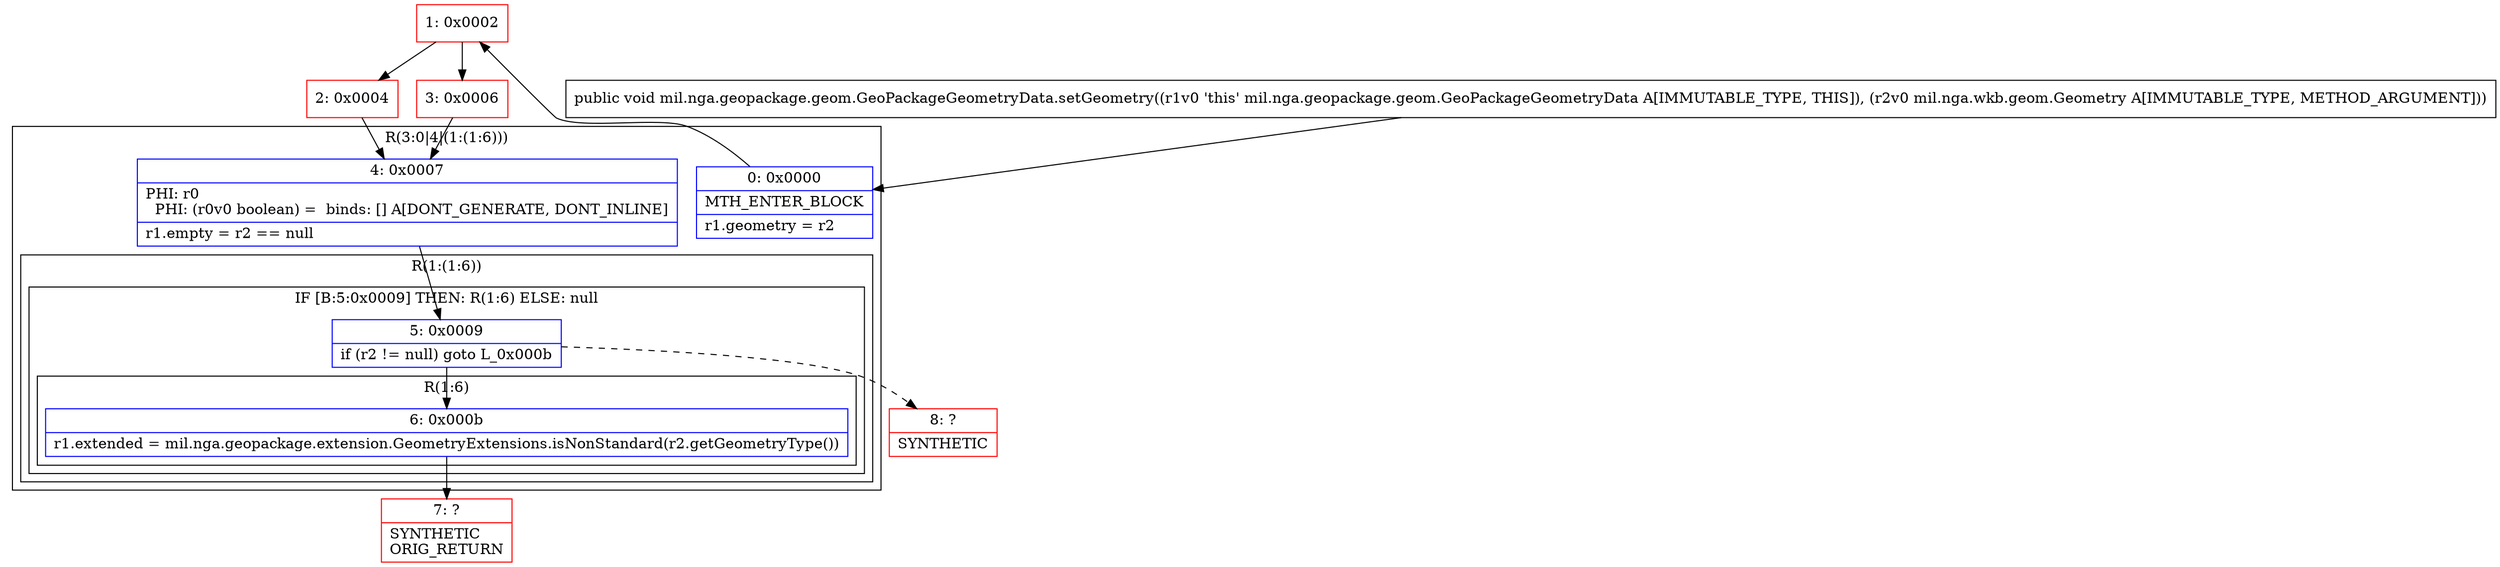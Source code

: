 digraph "CFG formil.nga.geopackage.geom.GeoPackageGeometryData.setGeometry(Lmil\/nga\/wkb\/geom\/Geometry;)V" {
subgraph cluster_Region_1611214738 {
label = "R(3:0|4|(1:(1:6)))";
node [shape=record,color=blue];
Node_0 [shape=record,label="{0\:\ 0x0000|MTH_ENTER_BLOCK\l|r1.geometry = r2\l}"];
Node_4 [shape=record,label="{4\:\ 0x0007|PHI: r0 \l  PHI: (r0v0 boolean) =  binds: [] A[DONT_GENERATE, DONT_INLINE]\l|r1.empty = r2 == null\l}"];
subgraph cluster_Region_626042070 {
label = "R(1:(1:6))";
node [shape=record,color=blue];
subgraph cluster_IfRegion_154227852 {
label = "IF [B:5:0x0009] THEN: R(1:6) ELSE: null";
node [shape=record,color=blue];
Node_5 [shape=record,label="{5\:\ 0x0009|if (r2 != null) goto L_0x000b\l}"];
subgraph cluster_Region_314087217 {
label = "R(1:6)";
node [shape=record,color=blue];
Node_6 [shape=record,label="{6\:\ 0x000b|r1.extended = mil.nga.geopackage.extension.GeometryExtensions.isNonStandard(r2.getGeometryType())\l}"];
}
}
}
}
Node_1 [shape=record,color=red,label="{1\:\ 0x0002}"];
Node_2 [shape=record,color=red,label="{2\:\ 0x0004}"];
Node_3 [shape=record,color=red,label="{3\:\ 0x0006}"];
Node_7 [shape=record,color=red,label="{7\:\ ?|SYNTHETIC\lORIG_RETURN\l}"];
Node_8 [shape=record,color=red,label="{8\:\ ?|SYNTHETIC\l}"];
MethodNode[shape=record,label="{public void mil.nga.geopackage.geom.GeoPackageGeometryData.setGeometry((r1v0 'this' mil.nga.geopackage.geom.GeoPackageGeometryData A[IMMUTABLE_TYPE, THIS]), (r2v0 mil.nga.wkb.geom.Geometry A[IMMUTABLE_TYPE, METHOD_ARGUMENT])) }"];
MethodNode -> Node_0;
Node_0 -> Node_1;
Node_4 -> Node_5;
Node_5 -> Node_6;
Node_5 -> Node_8[style=dashed];
Node_6 -> Node_7;
Node_1 -> Node_2;
Node_1 -> Node_3;
Node_2 -> Node_4;
Node_3 -> Node_4;
}

